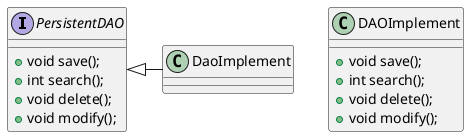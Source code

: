 @startuml
interface PersistentDAO{
    + void save();
    + int search();
    + void delete();
    + void modify();
}

class DAOImplement{
    + void save();
    + int search();
    + void delete();
    + void modify();
}

PersistentDAO <|- DaoImplement
@enduml

@startuml

class CommandFactory{
    + getCommand();
}

abstract Command{
    - CommandOption commandOption;
    + (abstract) void execute();
}

class SearchOption{
    String column; // CL, employeeNumber
    String condition; // CL3, 21050301
}

class CommandOption{
    SearchOption searchOption;
    String code; // p, f, l
}

class AddCommand{
    + void execute();
}
Command <|- AddCommand

class SearchCommand{
    + void execute();
    + //searchByEmployeeNumber();
    + //searchBy~~();
}
Command <|- SearchCommand

class DeleteCommand{
    + void execute();
}
SearchCommand <|- DeleteCommand

class ModifyCommand{
    + void execute();
}
SearchCommand <|- ModifyCommand
@enduml



@startuml;
abstract IOManager {
    + readInput();
    + writeOutput();
}

class FileIOManager{

}

class EmployeeManager {
    - IOManager fileIOManager = new FileIOManager();
    - PersistentDAO persistentDAO;
    - Employee employee;
}
IOManager <- FileIOManager

@enduml

@startuml
class Employee {
  - String employeeNumber; //8글자 넣기
  - Date yearOfEntry; //입사년도 19 or 20도 prefix로 넣기
  - String name;
  - CARRERLEVEL careerLevel;
  - String phoneNumber;
  - String birthday;
  - CERTI certi;
}

ENUM CARRERLEVEL{
    CL1, CL2, CL3, CL4
}

ENUM CERTI{
    PRO, EX, ADV
}
@enduml